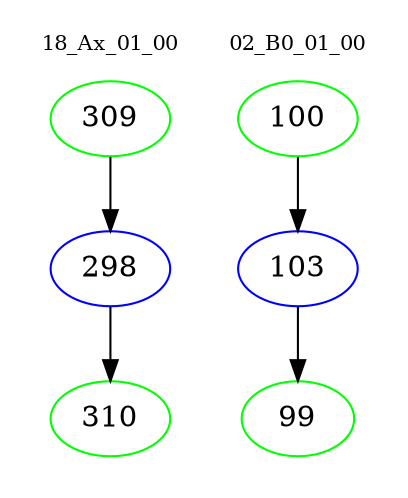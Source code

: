 digraph{
subgraph cluster_0 {
color = white
label = "18_Ax_01_00";
fontsize=10;
T0_309 [label="309", color="green"]
T0_309 -> T0_298 [color="black"]
T0_298 [label="298", color="blue"]
T0_298 -> T0_310 [color="black"]
T0_310 [label="310", color="green"]
}
subgraph cluster_1 {
color = white
label = "02_B0_01_00";
fontsize=10;
T1_100 [label="100", color="green"]
T1_100 -> T1_103 [color="black"]
T1_103 [label="103", color="blue"]
T1_103 -> T1_99 [color="black"]
T1_99 [label="99", color="green"]
}
}
